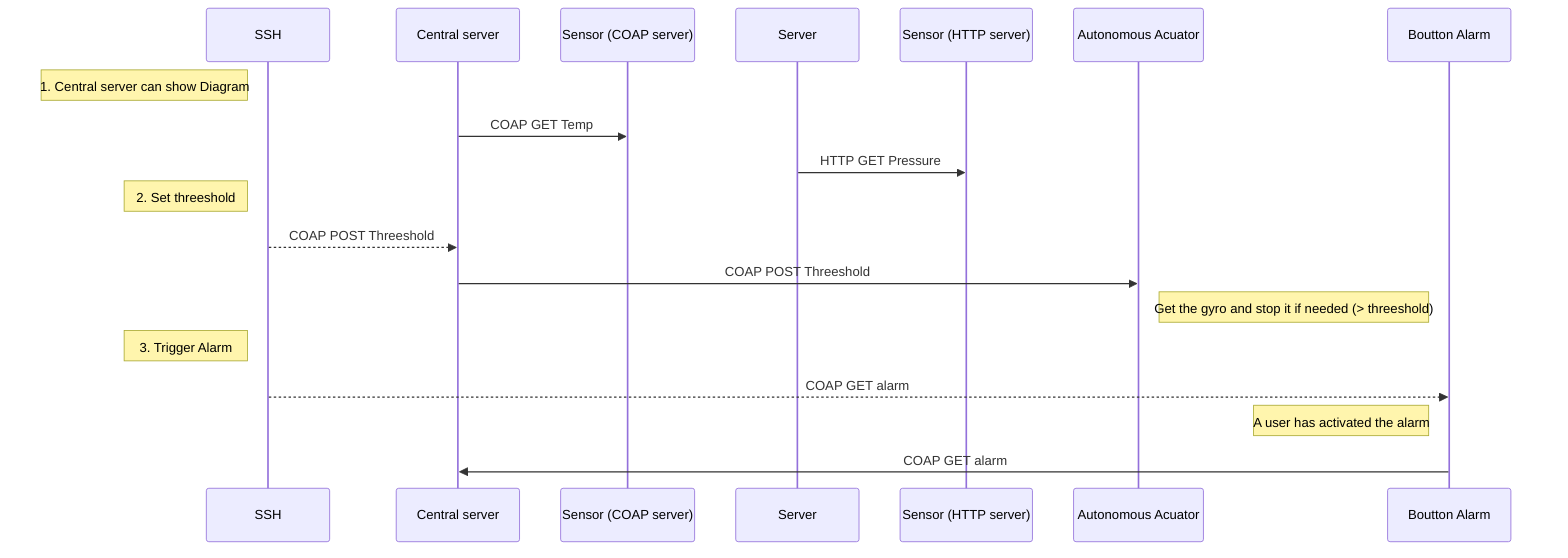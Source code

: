 sequenceDiagram
    Note left of SSH: 1. Central server can show Diagram
    Central server ->> Sensor (COAP server): COAP GET Temp
    Server ->> Sensor (HTTP server): HTTP GET Pressure
    Note left of SSH: 2. Set threeshold
    SSH -->> Central server: COAP POST Threeshold
    Central server ->> Autonomous Acuator: COAP POST Threeshold
    Note right of Autonomous Acuator: Get the gyro and stop it if needed (> threeshold)
    Note left of SSH: 3. Trigger Alarm
    SSH -->> Boutton Alarm: COAP GET alarm
    Note left of Boutton Alarm: A user has activated the alarm
    Boutton Alarm ->> Central server: COAP GET alarm